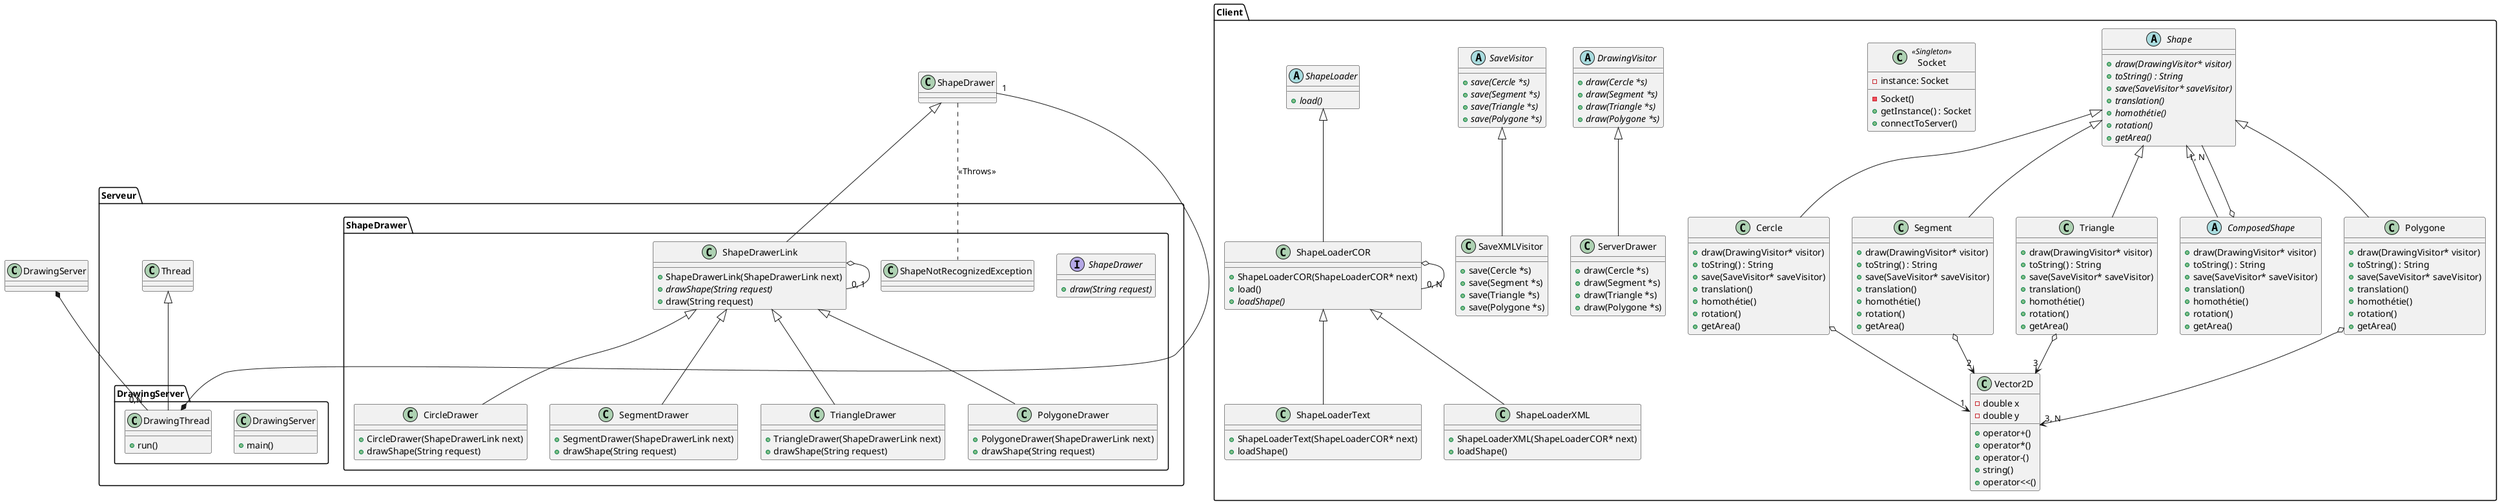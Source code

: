 @startuml
package Client {
    abstract class Shape {
        +{abstract} draw(DrawingVisitor* visitor)
        +{abstract} toString() : String
        +{abstract} save(SaveVisitor* saveVisitor)
        +{abstract} translation()
        +{abstract} homothétie()
        +{abstract} rotation()
        +{abstract} getArea()
    }

    abstract class ComposedShape {
        +draw(DrawingVisitor* visitor)
        +toString() : String
        +save(SaveVisitor* saveVisitor)
        +translation()
        +homothétie()
        +rotation()
        +getArea()
    }

    class Cercle {
        +draw(DrawingVisitor* visitor)
        +toString() : String
        +save(SaveVisitor* saveVisitor)
        +translation()
        +homothétie()
        +rotation()
        +getArea()
    }
    class Segment {
        +draw(DrawingVisitor* visitor)
        +toString() : String
        +save(SaveVisitor* saveVisitor)
        +translation()
        +homothétie()
        +rotation()
        +getArea()
    }
    class Triangle {
        +draw(DrawingVisitor* visitor)
        +toString() : String
        +save(SaveVisitor* saveVisitor)
        +translation()
        +homothétie()
        +rotation()
        +getArea()
    }
    class Polygone {
        +draw(DrawingVisitor* visitor)
        +toString() : String
        +save(SaveVisitor* saveVisitor)
        +translation()
        +homothétie()
        +rotation()
        +getArea()
    }
    class Socket << Singleton >> {
        -instance: Socket
        -Socket()
        +getInstance() : Socket
        +connectToServer()
    }

    abstract class DrawingVisitor {
        +{abstract} draw(Cercle *s)
        +{abstract} draw(Segment *s)
        +{abstract} draw(Triangle *s)
        +{abstract} draw(Polygone *s)
    }

    abstract class SaveVisitor {
        +{abstract} save(Cercle *s)
        +{abstract} save(Segment *s)
        +{abstract} save(Triangle *s)
        +{abstract} save(Polygone *s)
    }

    class ServerDrawer {
        +draw(Cercle *s)
        +draw(Segment *s)
        +draw(Triangle *s)
        +draw(Polygone *s)
    }

    class SaveXMLVisitor {
        +save(Cercle *s)
        +save(Segment *s)
        +save(Triangle *s)
        +save(Polygone *s)
    }

    abstract class ShapeLoader {
        +{abstract} load()
    }

    class ShapeLoaderCOR {
        +ShapeLoaderCOR(ShapeLoaderCOR* next)
        +load()
        +{abstract}loadShape()
    }

    class ShapeLoaderText {
        +ShapeLoaderText(ShapeLoaderCOR* next)
        +loadShape()
    }

    class ShapeLoaderXML {
        +ShapeLoaderXML(ShapeLoaderCOR* next)
        +loadShape()
    }

    class Vector2D {
        -double x
        -double y
        +operator+()
        +operator*()
        +operator-()
        +string()
        +operator<<()
    }
}

package Serveur {
    class Thread

    package DrawingServer {
        class DrawingServer {
            +main()
        }
        class DrawingThread {
            +run()
        }
    }

    package ShapeDrawer {
        interface ShapeDrawer {
            +{abstract}draw(String request)
        }

        class ShapeDrawerLink {
            +ShapeDrawerLink(ShapeDrawerLink next)
            +{abstract} drawShape(String request)
            +draw(String request)
        }

        class SegmentDrawer {
            +SegmentDrawer(ShapeDrawerLink next)
            +drawShape(String request)
        }

        class TriangleDrawer {
            +TriangleDrawer(ShapeDrawerLink next)
            +drawShape(String request)
        }

        class CircleDrawer {
            +CircleDrawer(ShapeDrawerLink next)
            +drawShape(String request)
        }

        class PolygoneDrawer {
            +PolygoneDrawer(ShapeDrawerLink next)
            +drawShape(String request)
        }

        class ShapeNotRecognizedException
    }
}

Shape <|-- Cercle
Shape <|-- Segment
Shape <|-- Triangle
Shape <|-- Polygone
DrawingServer *-- "0,N" DrawingThread
Thread <|-- DrawingThread
ShapeDrawer <|-- ShapeDrawerLink
ShapeDrawerLink o-- "0, 1" ShapeDrawerLink
ShapeDrawerLink <|-- SegmentDrawer
ShapeDrawerLink <|-- TriangleDrawer
ShapeDrawerLink <|-- CircleDrawer
ShapeDrawerLink <|-- PolygoneDrawer
DrawingThread *-- "1" ShapeDrawer
ComposedShape o-- "1, N" Shape
Shape <|-- ComposedShape
SaveVisitor <|-- SaveXMLVisitor
DrawingVisitor <|-- ServerDrawer
ShapeLoader <|-- ShapeLoaderCOR
ShapeLoaderCOR o-- "0, N" ShapeLoaderCOR
ShapeLoaderCOR <|-- ShapeLoaderText
ShapeLoaderCOR <|-- ShapeLoaderXML
Cercle o--> "1" Vector2D
Segment o--> "2" Vector2D
Triangle o--> "3" Vector2D
Polygone o--> "3, N" Vector2D
ShapeDrawer .. ShapeNotRecognizedException : << Throws >>
@enduml
